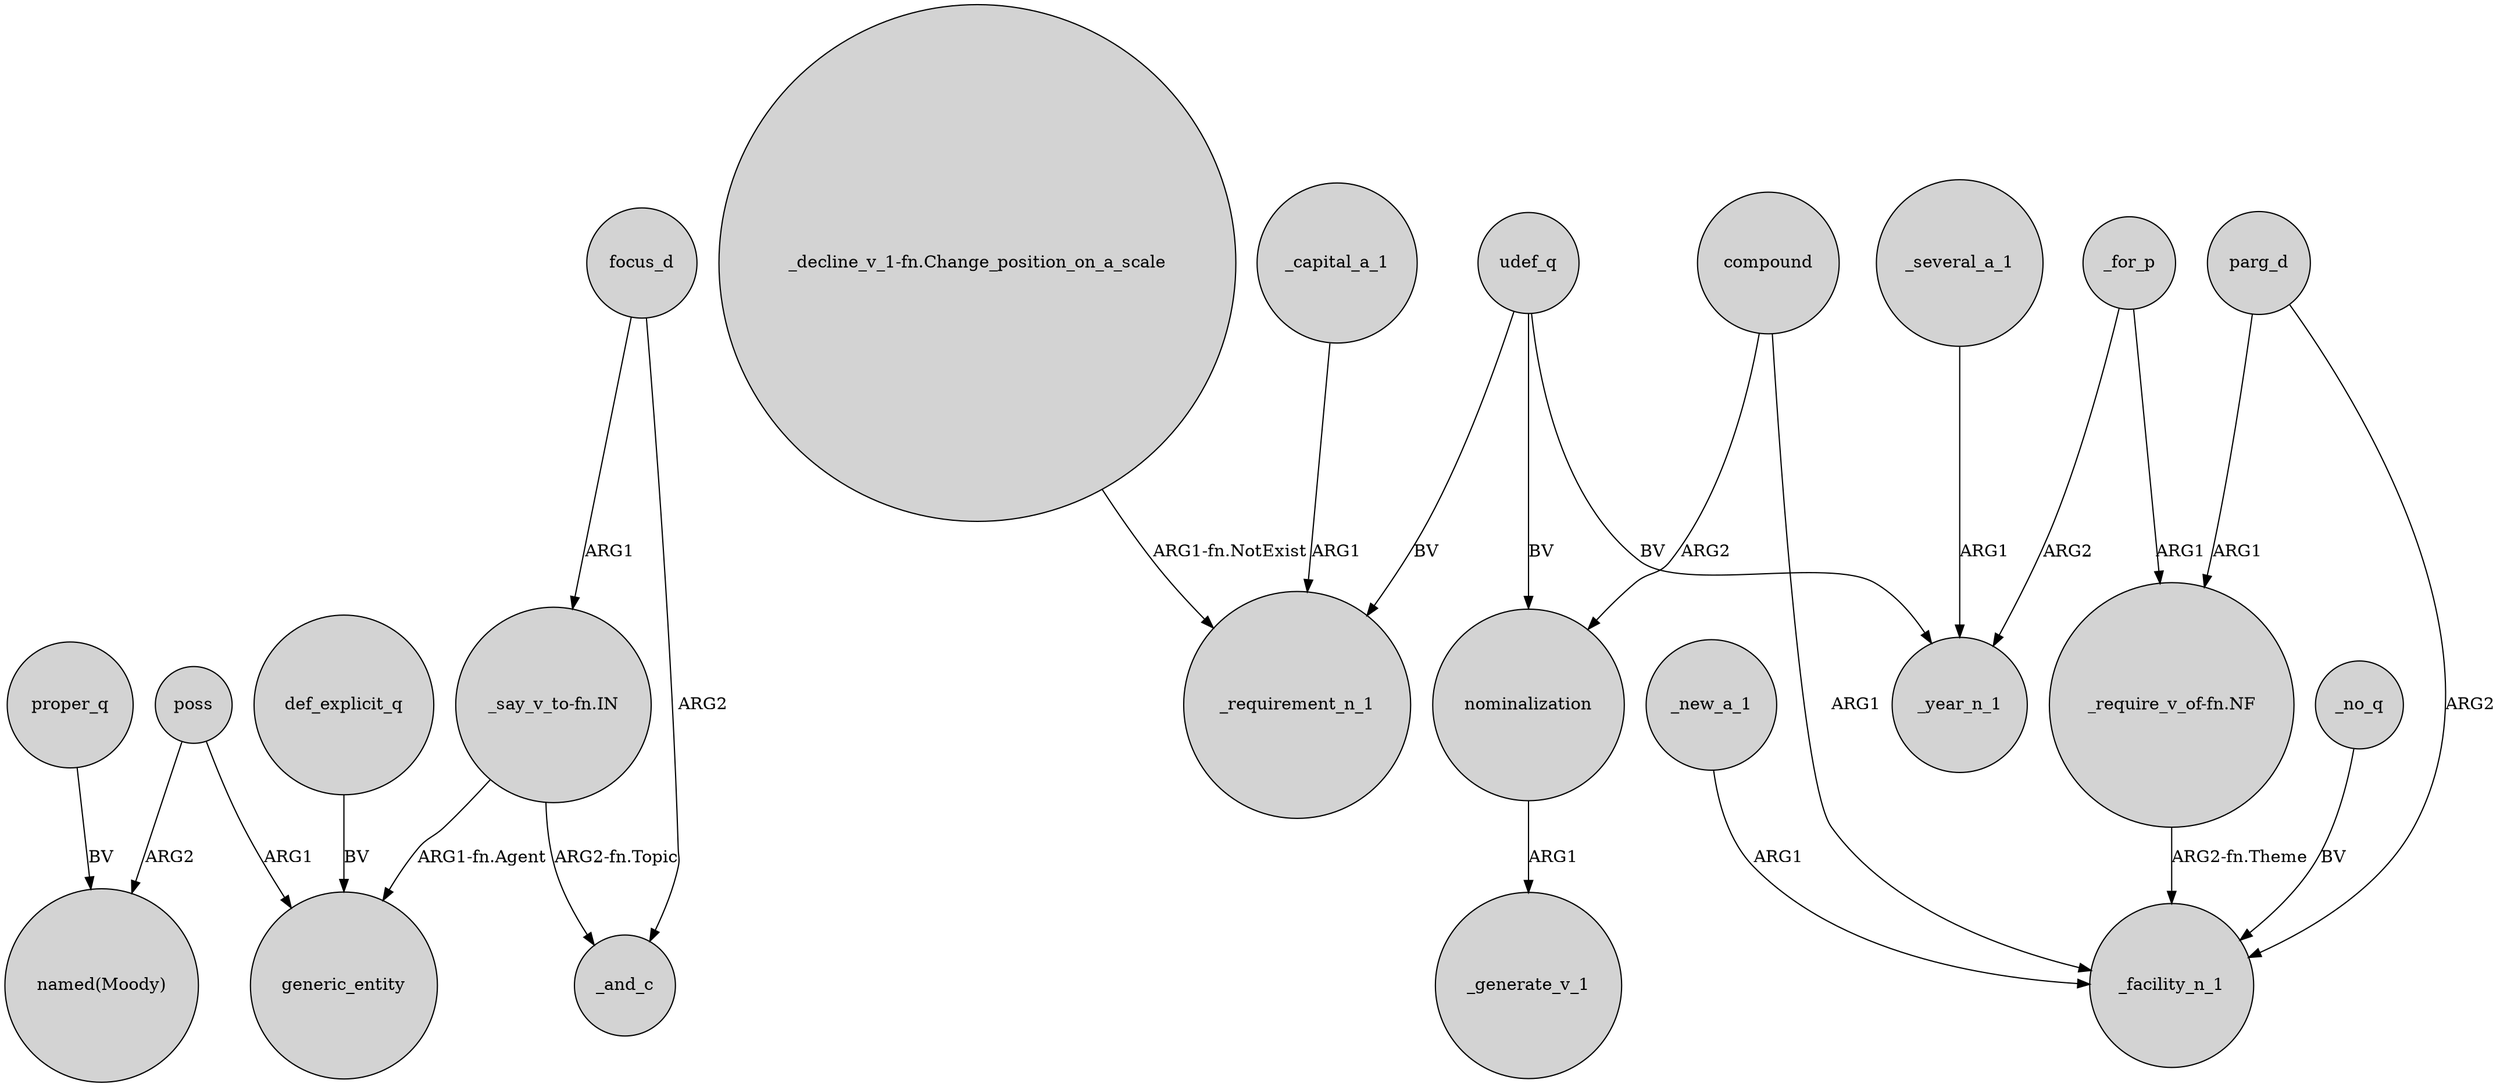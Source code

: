 digraph {
	node [shape=circle style=filled]
	poss -> generic_entity [label=ARG1]
	"_say_v_to-fn.IN" -> generic_entity [label="ARG1-fn.Agent"]
	udef_q -> _requirement_n_1 [label=BV]
	_for_p -> _year_n_1 [label=ARG2]
	proper_q -> "named(Moody)" [label=BV]
	"_decline_v_1-fn.Change_position_on_a_scale" -> _requirement_n_1 [label="ARG1-fn.NotExist"]
	_for_p -> "_require_v_of-fn.NF" [label=ARG1]
	_capital_a_1 -> _requirement_n_1 [label=ARG1]
	nominalization -> _generate_v_1 [label=ARG1]
	def_explicit_q -> generic_entity [label=BV]
	_no_q -> _facility_n_1 [label=BV]
	compound -> nominalization [label=ARG2]
	focus_d -> _and_c [label=ARG2]
	_new_a_1 -> _facility_n_1 [label=ARG1]
	parg_d -> _facility_n_1 [label=ARG2]
	"_say_v_to-fn.IN" -> _and_c [label="ARG2-fn.Topic"]
	parg_d -> "_require_v_of-fn.NF" [label=ARG1]
	udef_q -> nominalization [label=BV]
	compound -> _facility_n_1 [label=ARG1]
	udef_q -> _year_n_1 [label=BV]
	_several_a_1 -> _year_n_1 [label=ARG1]
	"_require_v_of-fn.NF" -> _facility_n_1 [label="ARG2-fn.Theme"]
	poss -> "named(Moody)" [label=ARG2]
	focus_d -> "_say_v_to-fn.IN" [label=ARG1]
}
